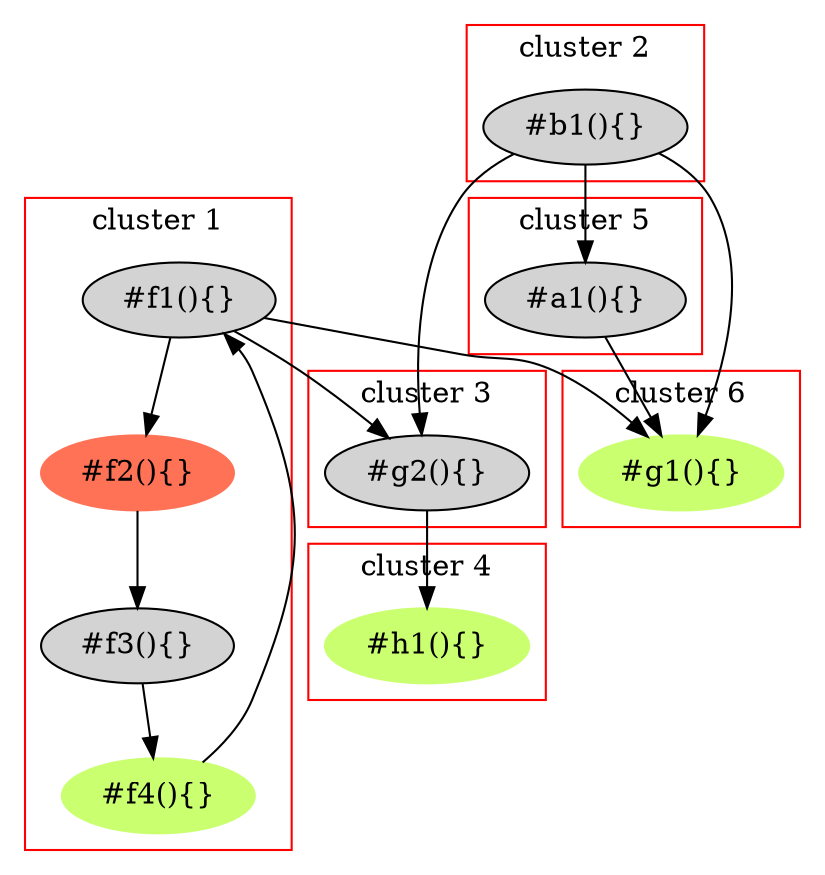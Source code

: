 digraph call_graph {

    subgraph "cluster_1" {
        node [style=filled];
        label="cluster 1";
        color=red;
        "#f1(){}" [label="#f1(){}",];
        "#f2(){}" [label="#f2(){}",color=coral1];
        "#f3(){}" [label="#f3(){}",];
        "#f4(){}" [label="#f4(){}",color=darkolivegreen1];
    }
    subgraph "cluster_2" {
        node [style=filled];
        label="cluster 2";
        color=red;
        "#b1(){}" [label="#b1(){}",];
    }
    subgraph "cluster_3" {
        node [style=filled];
        label="cluster 3";
        color=red;
        "#g2(){}" [label="#g2(){}",];
    }
    subgraph "cluster_4" {
        node [style=filled];
        label="cluster 4";
        color=red;
        "#h1(){}" [label="#h1(){}",color=darkolivegreen1];
    }
    subgraph "cluster_5" {
        node [style=filled];
        label="cluster 5";
        color=red;
        "#a1(){}" [label="#a1(){}",];
    }
    subgraph "cluster_6" {
        node [style=filled];
        label="cluster 6";
        color=red;
        "#g1(){}" [label="#g1(){}",color=darkolivegreen1];
    }
    "#a1(){}" -> "#g1(){}";
    "#b1(){}" -> "#a1(){}";
    "#b1(){}" -> "#g1(){}";
    "#b1(){}" -> "#g2(){}";
    "#f1(){}" -> "#f2(){}";
    "#f1(){}" -> "#g1(){}";
    "#f1(){}" -> "#g2(){}";
    "#f2(){}" -> "#f3(){}";
    "#f3(){}" -> "#f4(){}";
    "#f4(){}" -> "#f1(){}";
    "#g2(){}" -> "#h1(){}";
}
